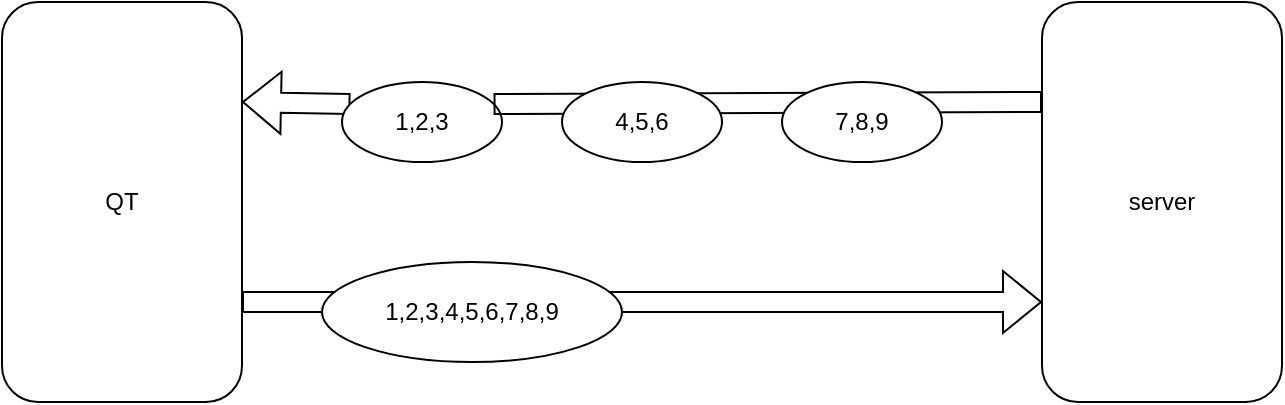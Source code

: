 <mxfile version="20.4.0" type="github">
  <diagram id="x0qA1Lj4RplWPmRNw9oy" name="第 1 页">
    <mxGraphModel dx="946" dy="500" grid="1" gridSize="10" guides="1" tooltips="1" connect="1" arrows="1" fold="1" page="1" pageScale="1" pageWidth="827" pageHeight="1169" math="0" shadow="0">
      <root>
        <mxCell id="0" />
        <mxCell id="1" parent="0" />
        <mxCell id="RBXzrxbIyinq_EUTwGZI-1" value="QT" style="rounded=1;whiteSpace=wrap;html=1;" vertex="1" parent="1">
          <mxGeometry x="20" y="230" width="120" height="200" as="geometry" />
        </mxCell>
        <mxCell id="RBXzrxbIyinq_EUTwGZI-3" value="server" style="rounded=1;whiteSpace=wrap;html=1;" vertex="1" parent="1">
          <mxGeometry x="540" y="230" width="120" height="200" as="geometry" />
        </mxCell>
        <mxCell id="RBXzrxbIyinq_EUTwGZI-4" value="" style="shape=flexArrow;endArrow=classic;html=1;rounded=0;exitX=1;exitY=0.75;exitDx=0;exitDy=0;entryX=0;entryY=0.75;entryDx=0;entryDy=0;" edge="1" parent="1" source="RBXzrxbIyinq_EUTwGZI-1" target="RBXzrxbIyinq_EUTwGZI-3">
          <mxGeometry width="50" height="50" relative="1" as="geometry">
            <mxPoint x="160" y="410" as="sourcePoint" />
            <mxPoint x="210" y="360" as="targetPoint" />
          </mxGeometry>
        </mxCell>
        <mxCell id="RBXzrxbIyinq_EUTwGZI-9" value="" style="shape=flexArrow;endArrow=classic;html=1;rounded=0;entryX=1;entryY=0.25;entryDx=0;entryDy=0;exitX=0;exitY=0.25;exitDx=0;exitDy=0;startArrow=none;" edge="1" parent="1" source="RBXzrxbIyinq_EUTwGZI-12" target="RBXzrxbIyinq_EUTwGZI-1">
          <mxGeometry width="50" height="50" relative="1" as="geometry">
            <mxPoint x="170" y="300" as="sourcePoint" />
            <mxPoint x="220" y="250" as="targetPoint" />
          </mxGeometry>
        </mxCell>
        <mxCell id="RBXzrxbIyinq_EUTwGZI-11" value="1,2,3,4,5,6,7,8,9" style="ellipse;whiteSpace=wrap;html=1;" vertex="1" parent="1">
          <mxGeometry x="180" y="360" width="150" height="50" as="geometry" />
        </mxCell>
        <mxCell id="RBXzrxbIyinq_EUTwGZI-12" value="1,2,3" style="ellipse;whiteSpace=wrap;html=1;" vertex="1" parent="1">
          <mxGeometry x="190" y="270" width="80" height="40" as="geometry" />
        </mxCell>
        <mxCell id="RBXzrxbIyinq_EUTwGZI-13" value="" style="shape=flexArrow;endArrow=none;html=1;rounded=0;entryX=1;entryY=0.25;entryDx=0;entryDy=0;exitX=0;exitY=0.25;exitDx=0;exitDy=0;" edge="1" parent="1" source="RBXzrxbIyinq_EUTwGZI-3" target="RBXzrxbIyinq_EUTwGZI-12">
          <mxGeometry width="50" height="50" relative="1" as="geometry">
            <mxPoint x="420" y="280" as="sourcePoint" />
            <mxPoint x="140" y="280" as="targetPoint" />
          </mxGeometry>
        </mxCell>
        <mxCell id="RBXzrxbIyinq_EUTwGZI-14" value="4,5,6" style="ellipse;whiteSpace=wrap;html=1;" vertex="1" parent="1">
          <mxGeometry x="300" y="270" width="80" height="40" as="geometry" />
        </mxCell>
        <mxCell id="RBXzrxbIyinq_EUTwGZI-15" value="7,8,9" style="ellipse;whiteSpace=wrap;html=1;" vertex="1" parent="1">
          <mxGeometry x="410" y="270" width="80" height="40" as="geometry" />
        </mxCell>
      </root>
    </mxGraphModel>
  </diagram>
</mxfile>
